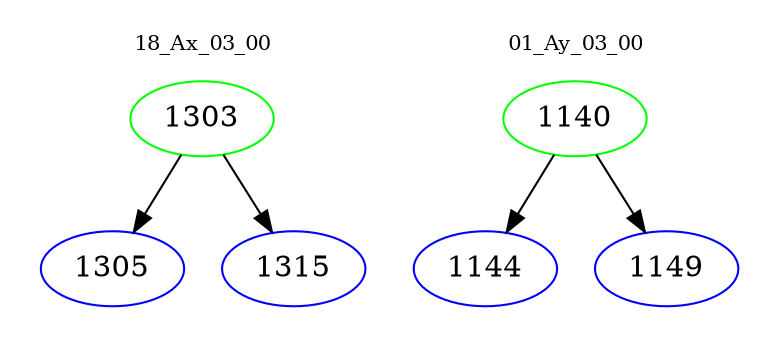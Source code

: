 digraph{
subgraph cluster_0 {
color = white
label = "18_Ax_03_00";
fontsize=10;
T0_1303 [label="1303", color="green"]
T0_1303 -> T0_1305 [color="black"]
T0_1305 [label="1305", color="blue"]
T0_1303 -> T0_1315 [color="black"]
T0_1315 [label="1315", color="blue"]
}
subgraph cluster_1 {
color = white
label = "01_Ay_03_00";
fontsize=10;
T1_1140 [label="1140", color="green"]
T1_1140 -> T1_1144 [color="black"]
T1_1144 [label="1144", color="blue"]
T1_1140 -> T1_1149 [color="black"]
T1_1149 [label="1149", color="blue"]
}
}
